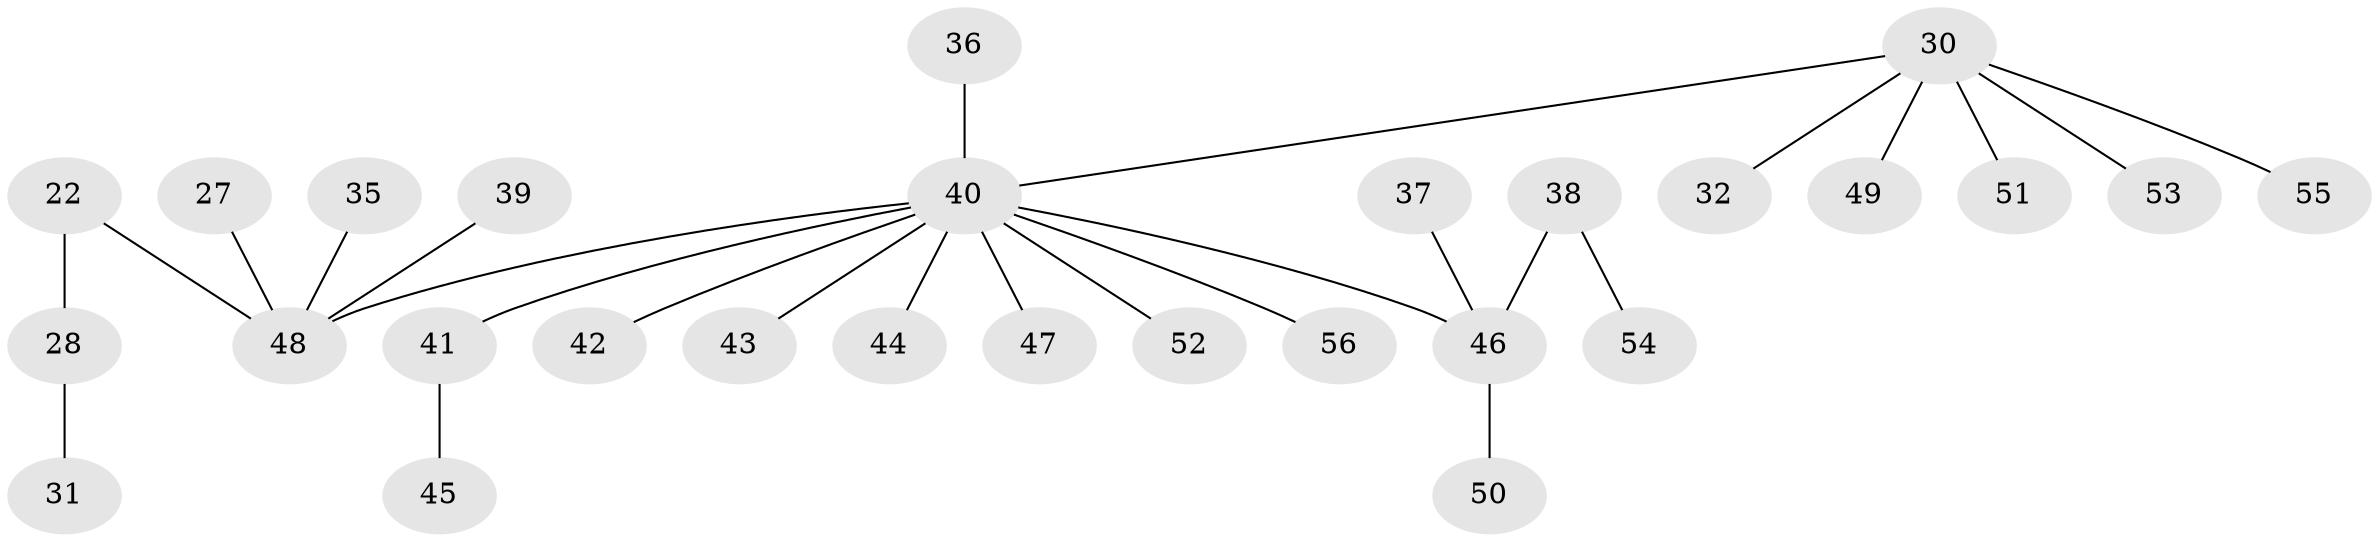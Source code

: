 // original degree distribution, {4: 0.07142857142857142, 2: 0.2857142857142857, 7: 0.017857142857142856, 5: 0.05357142857142857, 1: 0.5, 3: 0.07142857142857142}
// Generated by graph-tools (version 1.1) at 2025/52/03/09/25 04:52:44]
// undirected, 28 vertices, 27 edges
graph export_dot {
graph [start="1"]
  node [color=gray90,style=filled];
  22;
  27;
  28;
  30 [super="+23"];
  31;
  32;
  35;
  36;
  37;
  38;
  39;
  40 [super="+17+33+21+34+24+26+29"];
  41;
  42;
  43;
  44;
  45;
  46 [super="+7+18"];
  47;
  48 [super="+25+19+20"];
  49;
  50;
  51;
  52;
  53;
  54;
  55;
  56;
  22 -- 28;
  22 -- 48;
  27 -- 48;
  28 -- 31;
  30 -- 53;
  30 -- 32;
  30 -- 49;
  30 -- 51;
  30 -- 55;
  30 -- 40;
  35 -- 48;
  36 -- 40;
  37 -- 46;
  38 -- 54;
  38 -- 46;
  39 -- 48;
  40 -- 42;
  40 -- 41;
  40 -- 43;
  40 -- 44;
  40 -- 46;
  40 -- 47;
  40 -- 56;
  40 -- 52;
  40 -- 48;
  41 -- 45;
  46 -- 50;
}
